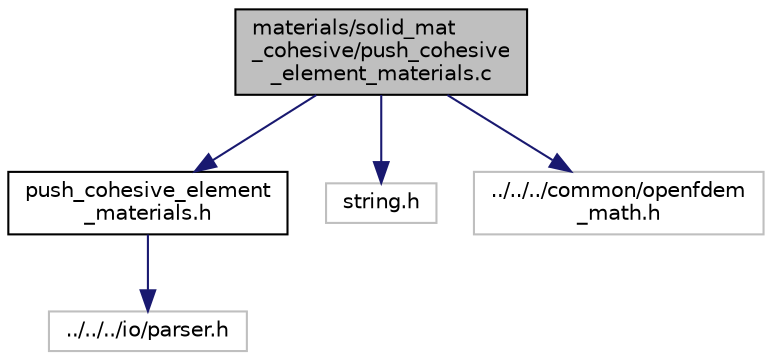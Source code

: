 digraph "materials/solid_mat_cohesive/push_cohesive_element_materials.c"
{
 // LATEX_PDF_SIZE
  edge [fontname="Helvetica",fontsize="10",labelfontname="Helvetica",labelfontsize="10"];
  node [fontname="Helvetica",fontsize="10",shape=record];
  Node1 [label="materials/solid_mat\l_cohesive/push_cohesive\l_element_materials.c",height=0.2,width=0.4,color="black", fillcolor="grey75", style="filled", fontcolor="black",tooltip=" "];
  Node1 -> Node2 [color="midnightblue",fontsize="10",style="solid"];
  Node2 [label="push_cohesive_element\l_materials.h",height=0.2,width=0.4,color="black", fillcolor="white", style="filled",URL="$push__cohesive__element__materials_8h.html",tooltip=" "];
  Node2 -> Node3 [color="midnightblue",fontsize="10",style="solid"];
  Node3 [label="../../../io/parser.h",height=0.2,width=0.4,color="grey75", fillcolor="white", style="filled",tooltip=" "];
  Node1 -> Node4 [color="midnightblue",fontsize="10",style="solid"];
  Node4 [label="string.h",height=0.2,width=0.4,color="grey75", fillcolor="white", style="filled",tooltip=" "];
  Node1 -> Node5 [color="midnightblue",fontsize="10",style="solid"];
  Node5 [label="../../../common/openfdem\l_math.h",height=0.2,width=0.4,color="grey75", fillcolor="white", style="filled",tooltip=" "];
}
